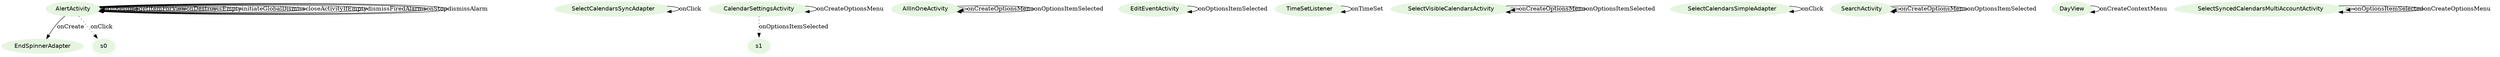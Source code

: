 digraph {
fontname="Helvetica";
node[style=filled, fontname="Helvetica", colorscheme=greens3, color=1];
EndSpinnerAdapter;
SelectCalendarsSyncAdapter;
s1[peripheries=2];
AllInOneActivity;
EditEventActivity;
TimeSetListener;
SelectVisibleCalendarsActivity;
SelectCalendarsSimpleAdapter;
AlertActivity;
SearchActivity;
DayView;
s0[peripheries=2];
CalendarSettingsActivity;
SelectSyncedCalendarsMultiAccountActivity;
SelectCalendarsSyncAdapter -> SelectCalendarsSyncAdapter[label="onClick"];
CalendarSettingsActivity -> CalendarSettingsActivity[label="onCreateOptionsMenu"];
SelectCalendarsSimpleAdapter -> SelectCalendarsSimpleAdapter[label="onClick"];
TimeSetListener -> TimeSetListener[label="onTimeSet"];
SelectSyncedCalendarsMultiAccountActivity -> SelectSyncedCalendarsMultiAccountActivity[label="onOptionsItemSelected"];
DayView -> DayView[label="onCreateContextMenu"];
SearchActivity -> SearchActivity[label="onCreateOptionsMenu"];
SelectSyncedCalendarsMultiAccountActivity -> SelectSyncedCalendarsMultiAccountActivity[label="onCreateOptionsMenu"];
CalendarSettingsActivity -> s1[label="onOptionsItemSelected",style=dotted];
AlertActivity -> s0[label="onClick",style=dotted];
AlertActivity -> AlertActivity[label="onResume"];
AllInOneActivity -> AllInOneActivity[label="onCreateOptionsMenu"];
AlertActivity -> AlertActivity[label="getItemForView"];
AlertActivity -> EndSpinnerAdapter[label="onCreate"];
AlertActivity -> AlertActivity[label="onDestroy"];
AlertActivity -> AlertActivity[label="isEmpty"];
SelectVisibleCalendarsActivity -> SelectVisibleCalendarsActivity[label="onCreateOptionsMenu"];
AlertActivity -> AlertActivity[label="initiateGlobalDismiss"];
AlertActivity -> AlertActivity[label="closeActivityIfEmpty"];
SelectVisibleCalendarsActivity -> SelectVisibleCalendarsActivity[label="onOptionsItemSelected"];
SearchActivity -> SearchActivity[label="onOptionsItemSelected"];
AllInOneActivity -> AllInOneActivity[label="onOptionsItemSelected"];
AlertActivity -> AlertActivity[label="dismissFiredAlarms"];
EditEventActivity -> EditEventActivity[label="onOptionsItemSelected"];
AlertActivity -> AlertActivity[label="onStop"];
AlertActivity -> AlertActivity[label="dismissAlarm"];
}